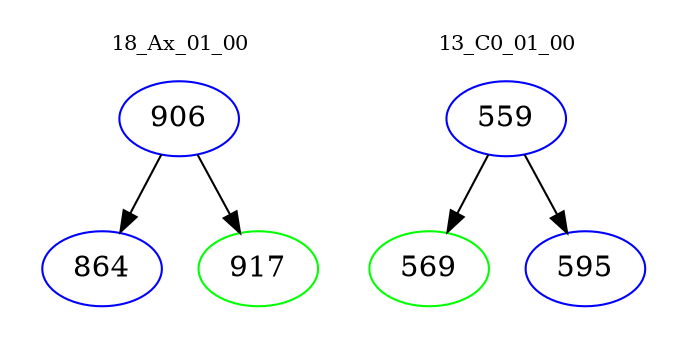 digraph{
subgraph cluster_0 {
color = white
label = "18_Ax_01_00";
fontsize=10;
T0_906 [label="906", color="blue"]
T0_906 -> T0_864 [color="black"]
T0_864 [label="864", color="blue"]
T0_906 -> T0_917 [color="black"]
T0_917 [label="917", color="green"]
}
subgraph cluster_1 {
color = white
label = "13_C0_01_00";
fontsize=10;
T1_559 [label="559", color="blue"]
T1_559 -> T1_569 [color="black"]
T1_569 [label="569", color="green"]
T1_559 -> T1_595 [color="black"]
T1_595 [label="595", color="blue"]
}
}
